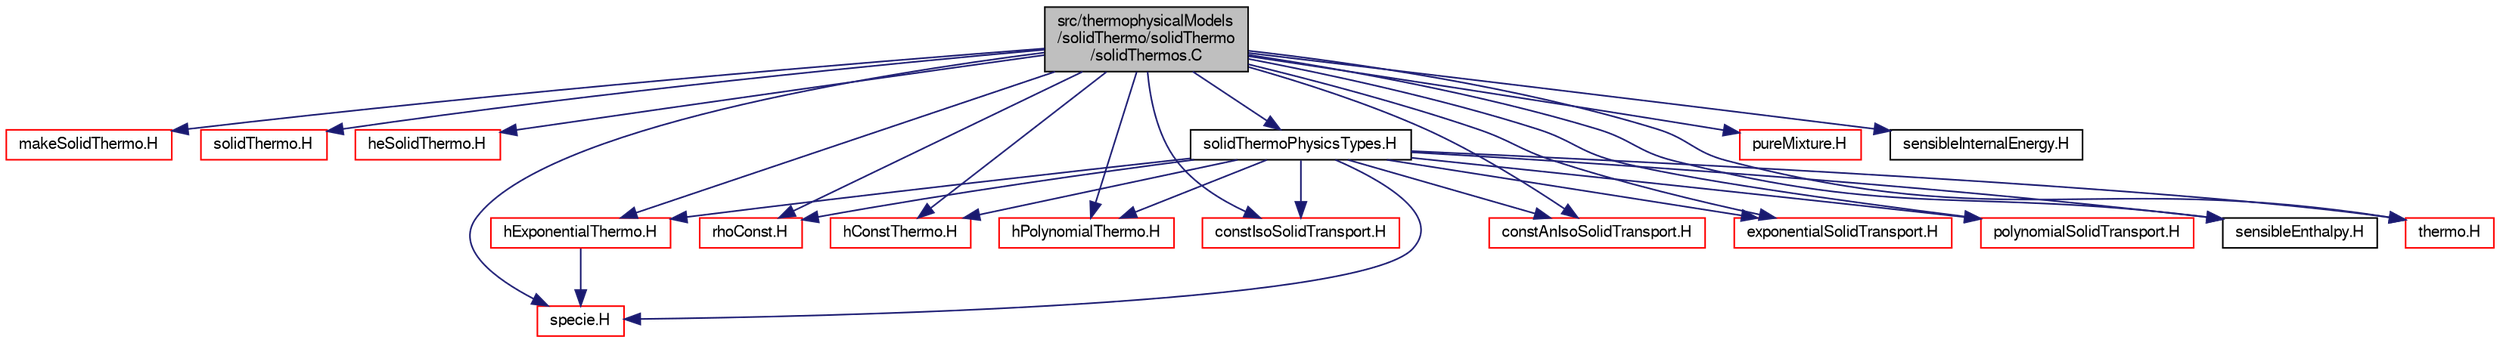 digraph "src/thermophysicalModels/solidThermo/solidThermo/solidThermos.C"
{
  bgcolor="transparent";
  edge [fontname="FreeSans",fontsize="10",labelfontname="FreeSans",labelfontsize="10"];
  node [fontname="FreeSans",fontsize="10",shape=record];
  Node0 [label="src/thermophysicalModels\l/solidThermo/solidThermo\l/solidThermos.C",height=0.2,width=0.4,color="black", fillcolor="grey75", style="filled", fontcolor="black"];
  Node0 -> Node1 [color="midnightblue",fontsize="10",style="solid",fontname="FreeSans"];
  Node1 [label="makeSolidThermo.H",height=0.2,width=0.4,color="red",URL="$a16376.html",tooltip="Macros for creating solid thermo packages. "];
  Node0 -> Node3 [color="midnightblue",fontsize="10",style="solid",fontname="FreeSans"];
  Node3 [label="solidThermo.H",height=0.2,width=0.4,color="red",URL="$a16382.html"];
  Node0 -> Node305 [color="midnightblue",fontsize="10",style="solid",fontname="FreeSans"];
  Node305 [label="heSolidThermo.H",height=0.2,width=0.4,color="red",URL="$a16373.html"];
  Node0 -> Node308 [color="midnightblue",fontsize="10",style="solid",fontname="FreeSans"];
  Node308 [label="specie.H",height=0.2,width=0.4,color="red",URL="$a16589.html"];
  Node0 -> Node310 [color="midnightblue",fontsize="10",style="solid",fontname="FreeSans"];
  Node310 [label="rhoConst.H",height=0.2,width=0.4,color="red",URL="$a16454.html"];
  Node0 -> Node312 [color="midnightblue",fontsize="10",style="solid",fontname="FreeSans"];
  Node312 [label="hConstThermo.H",height=0.2,width=0.4,color="red",URL="$a16616.html"];
  Node0 -> Node314 [color="midnightblue",fontsize="10",style="solid",fontname="FreeSans"];
  Node314 [label="hExponentialThermo.H",height=0.2,width=0.4,color="red",URL="$a16625.html"];
  Node314 -> Node308 [color="midnightblue",fontsize="10",style="solid",fontname="FreeSans"];
  Node0 -> Node315 [color="midnightblue",fontsize="10",style="solid",fontname="FreeSans"];
  Node315 [label="hPolynomialThermo.H",height=0.2,width=0.4,color="red",URL="$a16634.html"];
  Node0 -> Node318 [color="midnightblue",fontsize="10",style="solid",fontname="FreeSans"];
  Node318 [label="constIsoSolidTransport.H",height=0.2,width=0.4,color="red",URL="$a16334.html"];
  Node0 -> Node320 [color="midnightblue",fontsize="10",style="solid",fontname="FreeSans"];
  Node320 [label="constAnIsoSolidTransport.H",height=0.2,width=0.4,color="red",URL="$a16325.html"];
  Node0 -> Node322 [color="midnightblue",fontsize="10",style="solid",fontname="FreeSans"];
  Node322 [label="exponentialSolidTransport.H",height=0.2,width=0.4,color="red",URL="$a16343.html"];
  Node0 -> Node324 [color="midnightblue",fontsize="10",style="solid",fontname="FreeSans"];
  Node324 [label="polynomialSolidTransport.H",height=0.2,width=0.4,color="red",URL="$a16352.html"];
  Node0 -> Node326 [color="midnightblue",fontsize="10",style="solid",fontname="FreeSans"];
  Node326 [label="pureMixture.H",height=0.2,width=0.4,color="red",URL="$a15449.html"];
  Node0 -> Node327 [color="midnightblue",fontsize="10",style="solid",fontname="FreeSans"];
  Node327 [label="sensibleEnthalpy.H",height=0.2,width=0.4,color="black",URL="$a16649.html"];
  Node0 -> Node328 [color="midnightblue",fontsize="10",style="solid",fontname="FreeSans"];
  Node328 [label="sensibleInternalEnergy.H",height=0.2,width=0.4,color="black",URL="$a16652.html"];
  Node0 -> Node329 [color="midnightblue",fontsize="10",style="solid",fontname="FreeSans"];
  Node329 [label="thermo.H",height=0.2,width=0.4,color="red",URL="$a16658.html"];
  Node0 -> Node331 [color="midnightblue",fontsize="10",style="solid",fontname="FreeSans"];
  Node331 [label="solidThermoPhysicsTypes.H",height=0.2,width=0.4,color="black",URL="$a16298.html",tooltip="Type definitions for solid-thermo-physics models. "];
  Node331 -> Node308 [color="midnightblue",fontsize="10",style="solid",fontname="FreeSans"];
  Node331 -> Node310 [color="midnightblue",fontsize="10",style="solid",fontname="FreeSans"];
  Node331 -> Node312 [color="midnightblue",fontsize="10",style="solid",fontname="FreeSans"];
  Node331 -> Node315 [color="midnightblue",fontsize="10",style="solid",fontname="FreeSans"];
  Node331 -> Node314 [color="midnightblue",fontsize="10",style="solid",fontname="FreeSans"];
  Node331 -> Node318 [color="midnightblue",fontsize="10",style="solid",fontname="FreeSans"];
  Node331 -> Node320 [color="midnightblue",fontsize="10",style="solid",fontname="FreeSans"];
  Node331 -> Node322 [color="midnightblue",fontsize="10",style="solid",fontname="FreeSans"];
  Node331 -> Node324 [color="midnightblue",fontsize="10",style="solid",fontname="FreeSans"];
  Node331 -> Node327 [color="midnightblue",fontsize="10",style="solid",fontname="FreeSans"];
  Node331 -> Node329 [color="midnightblue",fontsize="10",style="solid",fontname="FreeSans"];
}
